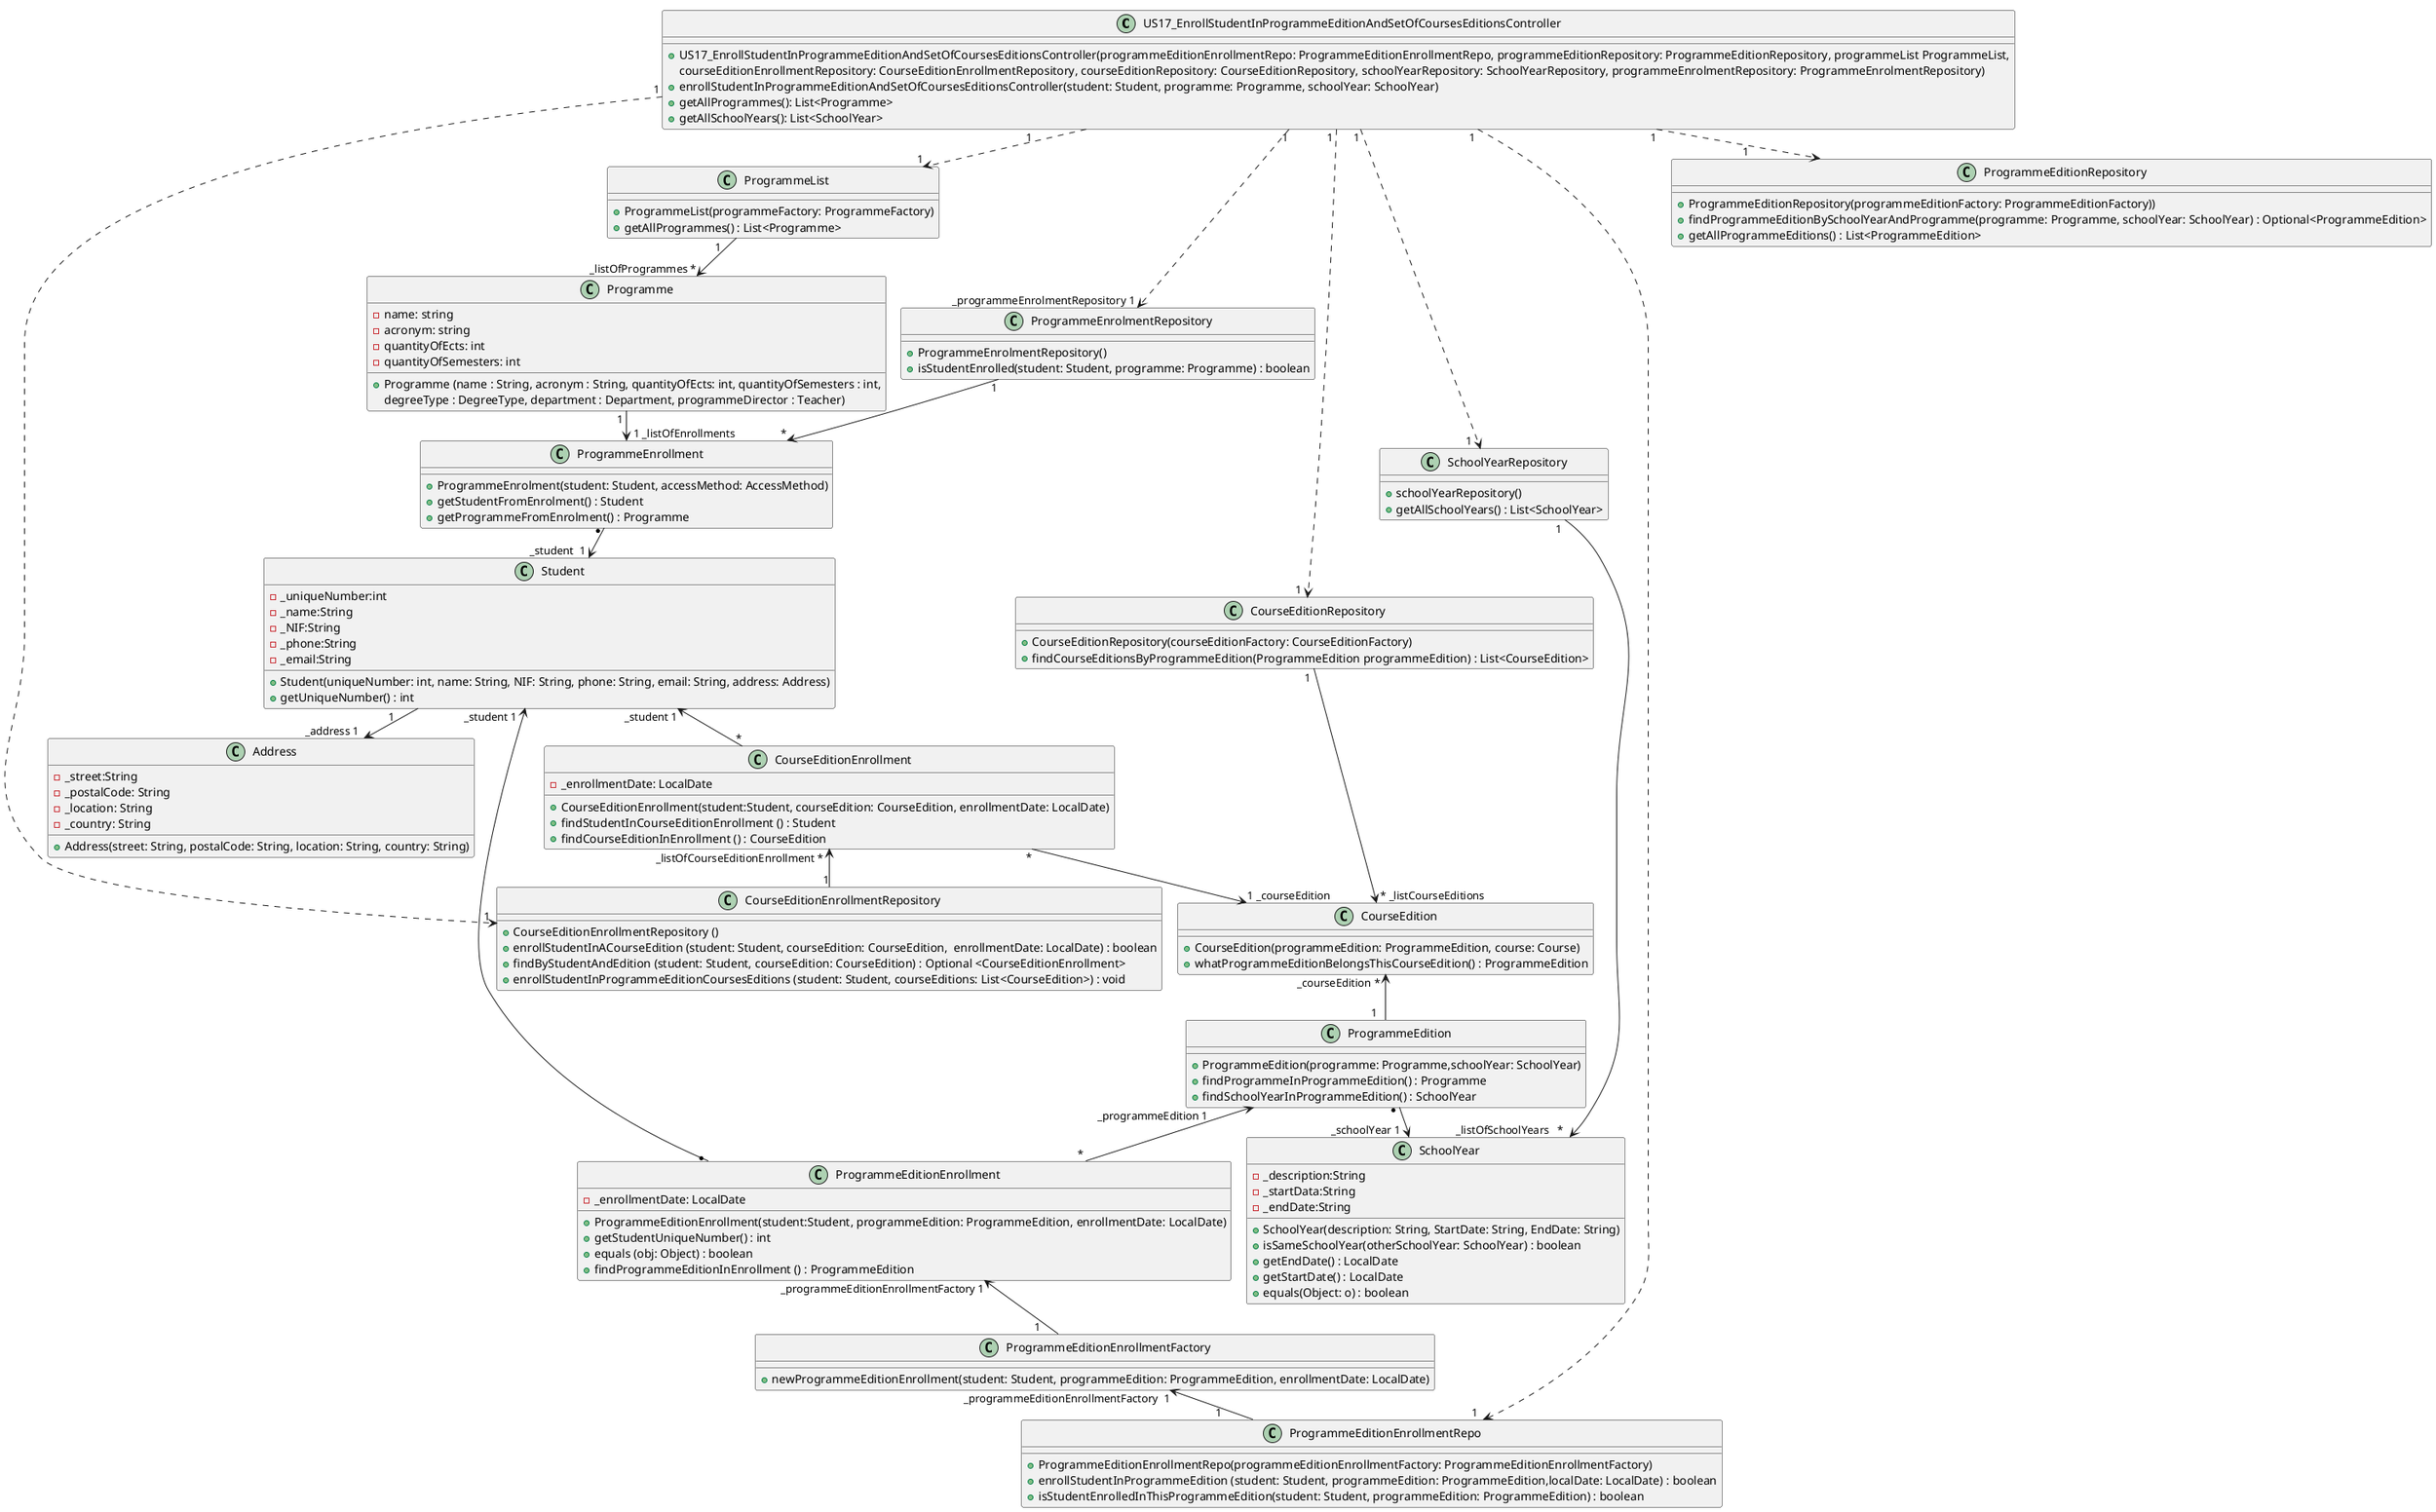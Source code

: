 @startuml
!pragma layout smetana
'left to right direction


class US17_EnrollStudentInProgrammeEditionAndSetOfCoursesEditionsController {
    +US17_EnrollStudentInProgrammeEditionAndSetOfCoursesEditionsController(programmeEditionEnrollmentRepo: ProgrammeEditionEnrollmentRepo, programmeEditionRepository: ProgrammeEditionRepository, programmeList ProgrammeList,
    courseEditionEnrollmentRepository: CourseEditionEnrollmentRepository, courseEditionRepository: CourseEditionRepository, schoolYearRepository: SchoolYearRepository, programmeEnrolmentRepository: ProgrammeEnrolmentRepository)
    +enrollStudentInProgrammeEditionAndSetOfCoursesEditionsController(student: Student, programme: Programme, schoolYear: SchoolYear)
    +getAllProgrammes(): List<Programme>
    +getAllSchoolYears(): List<SchoolYear>
}
class CourseEditionEnrollment {
    -_enrollmentDate: LocalDate
    +CourseEditionEnrollment(student:Student, courseEdition: CourseEdition, enrollmentDate: LocalDate)
    +findStudentInCourseEditionEnrollment () : Student
    +findCourseEditionInEnrollment () : CourseEdition
}

class CourseEditionEnrollmentRepository {
    +CourseEditionEnrollmentRepository ()
    +enrollStudentInACourseEdition (student: Student, courseEdition: CourseEdition,  enrollmentDate: LocalDate) : boolean
    +findByStudentAndEdition (student: Student, courseEdition: CourseEdition) : Optional <CourseEditionEnrollment>
    +enrollStudentInProgrammeEditionCoursesEditions (student: Student, courseEditions: List<CourseEdition>) : void
}

class ProgrammeEditionEnrollment {
    -_enrollmentDate: LocalDate
    +ProgrammeEditionEnrollment(student:Student, programmeEdition: ProgrammeEdition, enrollmentDate: LocalDate)
    +getStudentUniqueNumber() : int
    +equals (obj: Object) : boolean
    +findProgrammeEditionInEnrollment () : ProgrammeEdition
}

class ProgrammeEditionEnrollmentRepo {
    +ProgrammeEditionEnrollmentRepo(programmeEditionEnrollmentFactory: ProgrammeEditionEnrollmentFactory)
    +enrollStudentInProgrammeEdition (student: Student, programmeEdition: ProgrammeEdition,localDate: LocalDate) : boolean
    +isStudentEnrolledInThisProgrammeEdition(student: Student, programmeEdition: ProgrammeEdition) : boolean
}

class ProgrammeEditionEnrollmentFactory {
    +newProgrammeEditionEnrollment(student: Student, programmeEdition: ProgrammeEdition, enrollmentDate: LocalDate)

}

class Programme {
     - name: string
     - acronym: string
     - quantityOfEcts: int
     - quantityOfSemesters: int
     + Programme (name : String, acronym : String, quantityOfEcts: int, quantityOfSemesters : int,
     degreeType : DegreeType, department : Department, programmeDirector : Teacher)
 }

class ProgrammeList {
     +ProgrammeList(programmeFactory: ProgrammeFactory)
     +getAllProgrammes() : List<Programme>
}

class SchoolYear {
    -_description:String
    -_startData:String
    -_endDate:String
    +SchoolYear(description: String, StartDate: String, EndDate: String)
    +isSameSchoolYear(otherSchoolYear: SchoolYear) : boolean
    +getEndDate() : LocalDate
    +getStartDate() : LocalDate
    +equals(Object: o) : boolean
}

class SchoolYearRepository {
    +schoolYearRepository()
    +getAllSchoolYears() : List<SchoolYear>
}

class ProgrammeEnrollment {
    +ProgrammeEnrolment(student: Student, accessMethod: AccessMethod)
    +getStudentFromEnrolment() : Student
    +getProgrammeFromEnrolment() : Programme
}

class ProgrammeEnrolmentRepository {
    +ProgrammeEnrolmentRepository()
    +isStudentEnrolled(student: Student, programme: Programme) : boolean
}

class Student {
    -_uniqueNumber:int
    -_name:String
    -_NIF:String
    -_phone:String
    -_email:String
    +Student(uniqueNumber: int, name: String, NIF: String, phone: String, email: String, address: Address)
    +getUniqueNumber() : int
}

class Address {
     -_street:String
     -_postalCode: String
     -_location: String
     -_country: String
     +Address(street: String, postalCode: String, location: String, country: String)
}

class CourseEdition {
    +CourseEdition(programmeEdition: ProgrammeEdition, course: Course)
    +whatProgrammeEditionBelongsThisCourseEdition() : ProgrammeEdition
}

class CourseEditionRepository {
    +CourseEditionRepository(courseEditionFactory: CourseEditionFactory)
    +findCourseEditionsByProgrammeEdition(ProgrammeEdition programmeEdition) : List<CourseEdition>
}

class ProgrammeEdition {
    +ProgrammeEdition(programme: Programme,schoolYear: SchoolYear)
    +findProgrammeInProgrammeEdition() : Programme
    +findSchoolYearInProgrammeEdition() : SchoolYear
}

class ProgrammeEditionRepository {
    +ProgrammeEditionRepository(programmeEditionFactory: ProgrammeEditionFactory))
    +findProgrammeEditionBySchoolYearAndProgramme(programme: Programme, schoolYear: SchoolYear) : Optional<ProgrammeEdition>
    +getAllProgrammeEditions() : List<ProgrammeEdition>
}

US17_EnrollStudentInProgrammeEditionAndSetOfCoursesEditionsController "1 " ..> "1  " ProgrammeEditionEnrollmentRepo
US17_EnrollStudentInProgrammeEditionAndSetOfCoursesEditionsController "1" ..> "1                         " ProgrammeEditionRepository
US17_EnrollStudentInProgrammeEditionAndSetOfCoursesEditionsController "1                   " ..> "1" ProgrammeList
US17_EnrollStudentInProgrammeEditionAndSetOfCoursesEditionsController "1 " ..> "1  " CourseEditionEnrollmentRepository
US17_EnrollStudentInProgrammeEditionAndSetOfCoursesEditionsController "1 " ..> "1  " CourseEditionRepository
US17_EnrollStudentInProgrammeEditionAndSetOfCoursesEditionsController "1" ..> "1   " SchoolYearRepository
US17_EnrollStudentInProgrammeEditionAndSetOfCoursesEditionsController "1" ..> "_programmeEnrolmentRepository 1 " ProgrammeEnrolmentRepository
Student "1        " --> "_address 1  " Address
Programme " 1 "  --> "  1 _listOfEnrollments " ProgrammeEnrollment
Student "_student  1 " <-u- "* " ProgrammeEnrollment
SchoolYearRepository "1 " --> "_listOfSchoolYears   *  " SchoolYear
ProgrammeEdition "* " -->"_schoolYear 1   " SchoolYear
CourseEditionRepository "1 " --> " * _listCourseEditions" CourseEdition
Student "_student 1" <-- "*" CourseEditionEnrollment
CourseEditionEnrollment "*" --> "1 _courseEdition" CourseEdition
CourseEditionEnrollment "_listOfCourseEditionEnrollment *  " <-- "1" CourseEditionEnrollmentRepository
ProgrammeEdition "_programmeEdition 1                " <-- " * " ProgrammeEditionEnrollment
ProgrammeEditionEnrollment "* " --> "_student 1   " Student
ProgrammeEditionEnrollment "_programmeEditionEnrollmentFactory 1" <-- "1      " ProgrammeEditionEnrollmentFactory
ProgrammeEditionEnrollmentFactory " _programmeEditionEnrollmentFactory  1" <-- "1           " ProgrammeEditionEnrollmentRepo
ProgrammeList "1     " --> " _listOfProgrammes *" Programme
CourseEdition "_courseEdition *  " <-- "1   " ProgrammeEdition

ProgrammeEnrolmentRepository "1" --> "*" ProgrammeEnrollment
@enduml
